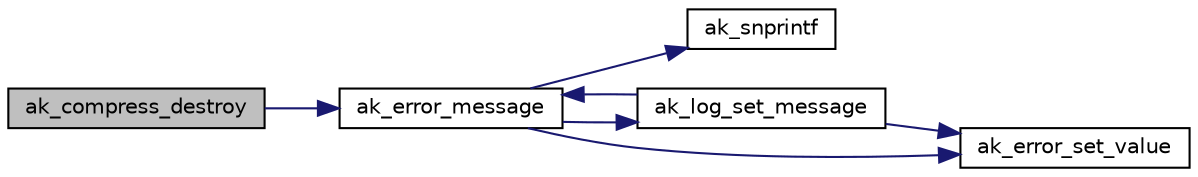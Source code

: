 digraph "ak_compress_destroy"
{
  edge [fontname="Helvetica",fontsize="10",labelfontname="Helvetica",labelfontsize="10"];
  node [fontname="Helvetica",fontsize="10",shape=record];
  rankdir="LR";
  Node1 [label="ak_compress_destroy",height=0.2,width=0.4,color="black", fillcolor="grey75", style="filled", fontcolor="black"];
  Node1 -> Node2 [color="midnightblue",fontsize="10",style="solid",fontname="Helvetica"];
  Node2 [label="ak_error_message",height=0.2,width=0.4,color="black", fillcolor="white", style="filled",URL="$ak__log_8c.html#a80a4822cbd184b3cbcc43096126eb52b",tooltip="Вывод сообщений о возникшей в процессе выполнения ошибке. "];
  Node2 -> Node3 [color="midnightblue",fontsize="10",style="solid",fontname="Helvetica"];
  Node3 [label="ak_snprintf",height=0.2,width=0.4,color="black", fillcolor="white", style="filled",URL="$ak__log_8c.html#a129225cc1640b6773cf0a7d629f0dca6",tooltip="Обобщенная реализация функции snprintf для различных компиляторов. "];
  Node2 -> Node4 [color="midnightblue",fontsize="10",style="solid",fontname="Helvetica"];
  Node4 [label="ak_log_set_message",height=0.2,width=0.4,color="black", fillcolor="white", style="filled",URL="$ak__log_8c.html#a25eff854c3f398d72791d04662d0978a",tooltip="Прямой вывод сообщения аудита. "];
  Node4 -> Node5 [color="midnightblue",fontsize="10",style="solid",fontname="Helvetica"];
  Node5 [label="ak_error_set_value",height=0.2,width=0.4,color="black", fillcolor="white", style="filled",URL="$ak__log_8c.html#a700e68d9e88d81489869ba269af25c7b",tooltip="Функция устанавливает значение переменной, хранящей ошибку выполнения программы. "];
  Node4 -> Node2 [color="midnightblue",fontsize="10",style="solid",fontname="Helvetica"];
  Node2 -> Node5 [color="midnightblue",fontsize="10",style="solid",fontname="Helvetica"];
}
